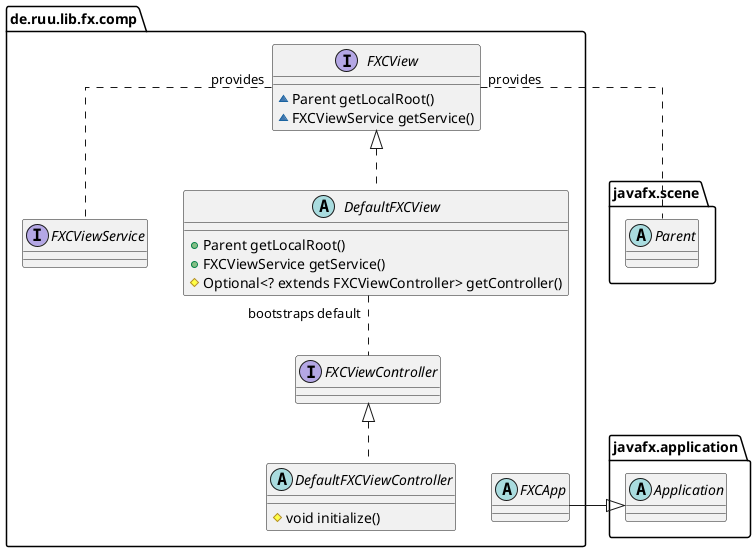 ```plantuml
@startuml FX Comp Architecture
''''''''''
' settings
''''''''''
'  left to right direction
'  top to bottom direction
  skinparam linetype ortho
  ' avoids nesting of packages
  set separator none
  package de.ruu.lib.fx.comp
  {
'''''''
' types
'''''''
    interface FXCView
    {
      ~ Parent getLocalRoot()
      ~ FXCViewService getService()
    }
    interface FXCViewController
    interface FXCViewService
    abstract class DefaultFXCView
    {
'    - Parent localRoot
'    - FXCViewService service
'    - Optional<? extends FXCViewController> controllerOptional
'    - Scene scene
'    - String fxmlResourceName
'    - String cssResourceName
      + Parent getLocalRoot()
      + FXCViewService getService()
      # Optional<? extends FXCViewController> getController()
'    - FXMLLoader createFXMLLoader()
'    # Scene getScene()
'    # void addStylesheet(Scene)
'    # String getFXLMResourceName()
'    # String getCSSResourceName()
'    # Class<? extends FXCViewService> getServiceClass()
'    # Optional<Class<? extends FXCViewController>> getControllerClass()
'    # String getServiceClassName()
'    # String getControllerClassName()
'    # String getClassNameApp()
    }
    abstract class DefaultFXCViewController
    {
      # void initialize()
    }
    abstract class FXCApp
    {
    }
  }
  package javafx.scene
  {
    abstract class Parent
    {
    }
  }
  package javafx.application
  {
    abstract class Application
    {
    }
  }
'''''''''''
' relations
'''''''''''
  FXCView                  "provides"             ..       Parent
  FXCView                  "provides"             ..       FXCViewService
  FXCView                                       <|..       DefaultFXCView
  FXCViewController                             <|..       DefaultFXCViewController
  DefaultFXCView           "bootstraps default"   ..       FXCViewController
  DefaultFXCViewController                      -[hidden]> FXCApp
  Application                                   <|--       FXCApp
  FXCApp                                        -[hidden]> Application
@enduml
```